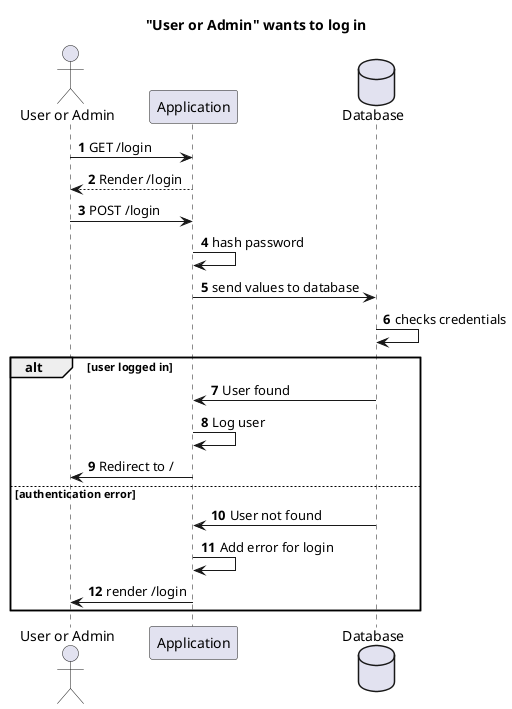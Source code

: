 @startuml
autonumber
title       "User or Admin" wants to log in
actor       "User or Admin"
participant Application
database    Database

"User or Admin" -> Application: GET /login
"User or Admin" <-- Application: Render /login
"User or Admin" -> Application: POST /login
Application -> Application: hash password
Application -> Database: send values to database
Database -> Database: checks credentials
alt user logged in
    Database -> Application: User found
    Application -> Application: Log user
    Application -> "User or Admin": Redirect to /
else authentication error
    Database -> Application: User not found
    Application -> Application: Add error for login
    Application -> "User or Admin": render /login
end
@enduml
